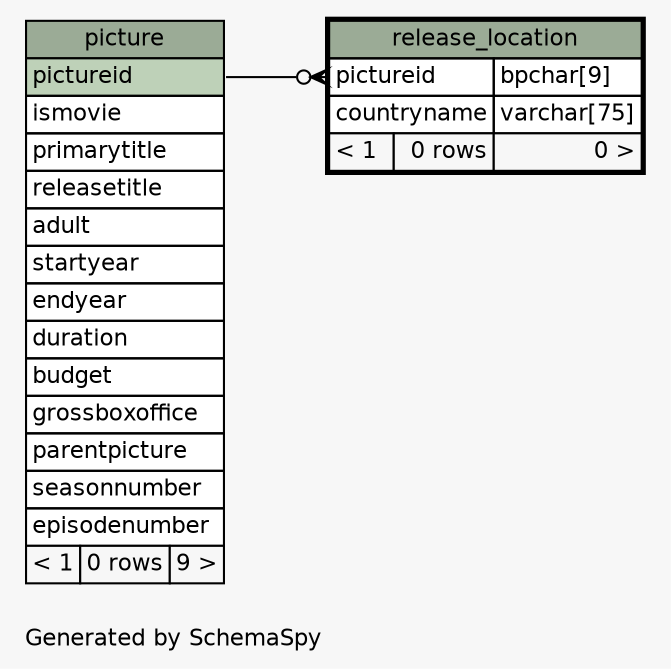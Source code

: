 // dot 2.38.0 on Linux 4.13.0-32-generic
// SchemaSpy rev 590
digraph "oneDegreeRelationshipsDiagram" {
  graph [
    rankdir="RL"
    bgcolor="#f7f7f7"
    label="\nGenerated by SchemaSpy"
    labeljust="l"
    nodesep="0.18"
    ranksep="0.46"
    fontname="Helvetica"
    fontsize="11"
  ];
  node [
    fontname="Helvetica"
    fontsize="11"
    shape="plaintext"
  ];
  edge [
    arrowsize="0.8"
  ];
  "release_location":"pictureid":w -> "picture":"pictureid":e [arrowhead=none dir=back arrowtail=crowodot];
  "picture" [
    label=<
    <TABLE BORDER="0" CELLBORDER="1" CELLSPACING="0" BGCOLOR="#ffffff">
      <TR><TD COLSPAN="3" BGCOLOR="#9bab96" ALIGN="CENTER">picture</TD></TR>
      <TR><TD PORT="pictureid" COLSPAN="3" BGCOLOR="#bed1b8" ALIGN="LEFT">pictureid</TD></TR>
      <TR><TD PORT="ismovie" COLSPAN="3" ALIGN="LEFT">ismovie</TD></TR>
      <TR><TD PORT="primarytitle" COLSPAN="3" ALIGN="LEFT">primarytitle</TD></TR>
      <TR><TD PORT="releasetitle" COLSPAN="3" ALIGN="LEFT">releasetitle</TD></TR>
      <TR><TD PORT="adult" COLSPAN="3" ALIGN="LEFT">adult</TD></TR>
      <TR><TD PORT="startyear" COLSPAN="3" ALIGN="LEFT">startyear</TD></TR>
      <TR><TD PORT="endyear" COLSPAN="3" ALIGN="LEFT">endyear</TD></TR>
      <TR><TD PORT="duration" COLSPAN="3" ALIGN="LEFT">duration</TD></TR>
      <TR><TD PORT="budget" COLSPAN="3" ALIGN="LEFT">budget</TD></TR>
      <TR><TD PORT="grossboxoffice" COLSPAN="3" ALIGN="LEFT">grossboxoffice</TD></TR>
      <TR><TD PORT="parentpicture" COLSPAN="3" ALIGN="LEFT">parentpicture</TD></TR>
      <TR><TD PORT="seasonnumber" COLSPAN="3" ALIGN="LEFT">seasonnumber</TD></TR>
      <TR><TD PORT="episodenumber" COLSPAN="3" ALIGN="LEFT">episodenumber</TD></TR>
      <TR><TD ALIGN="LEFT" BGCOLOR="#f7f7f7">&lt; 1</TD><TD ALIGN="RIGHT" BGCOLOR="#f7f7f7">0 rows</TD><TD ALIGN="RIGHT" BGCOLOR="#f7f7f7">9 &gt;</TD></TR>
    </TABLE>>
    URL="picture.html"
    tooltip="picture"
  ];
  "release_location" [
    label=<
    <TABLE BORDER="2" CELLBORDER="1" CELLSPACING="0" BGCOLOR="#ffffff">
      <TR><TD COLSPAN="3" BGCOLOR="#9bab96" ALIGN="CENTER">release_location</TD></TR>
      <TR><TD PORT="pictureid" COLSPAN="2" ALIGN="LEFT">pictureid</TD><TD PORT="pictureid.type" ALIGN="LEFT">bpchar[9]</TD></TR>
      <TR><TD PORT="countryname" COLSPAN="2" ALIGN="LEFT">countryname</TD><TD PORT="countryname.type" ALIGN="LEFT">varchar[75]</TD></TR>
      <TR><TD ALIGN="LEFT" BGCOLOR="#f7f7f7">&lt; 1</TD><TD ALIGN="RIGHT" BGCOLOR="#f7f7f7">0 rows</TD><TD ALIGN="RIGHT" BGCOLOR="#f7f7f7">0 &gt;</TD></TR>
    </TABLE>>
    URL="release_location.html"
    tooltip="release_location"
  ];
}
